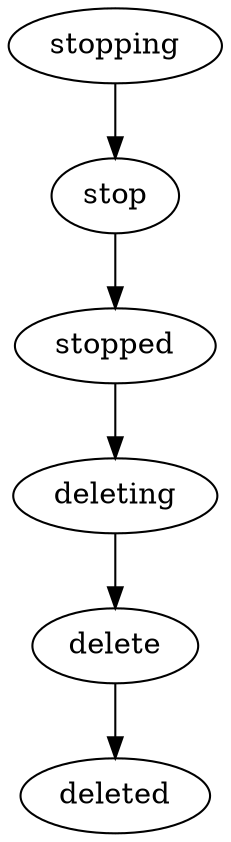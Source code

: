digraph node_uninstall_workflow {
  stopping -> stop -> stopped -> deleting -> delete -> deleted;
}
